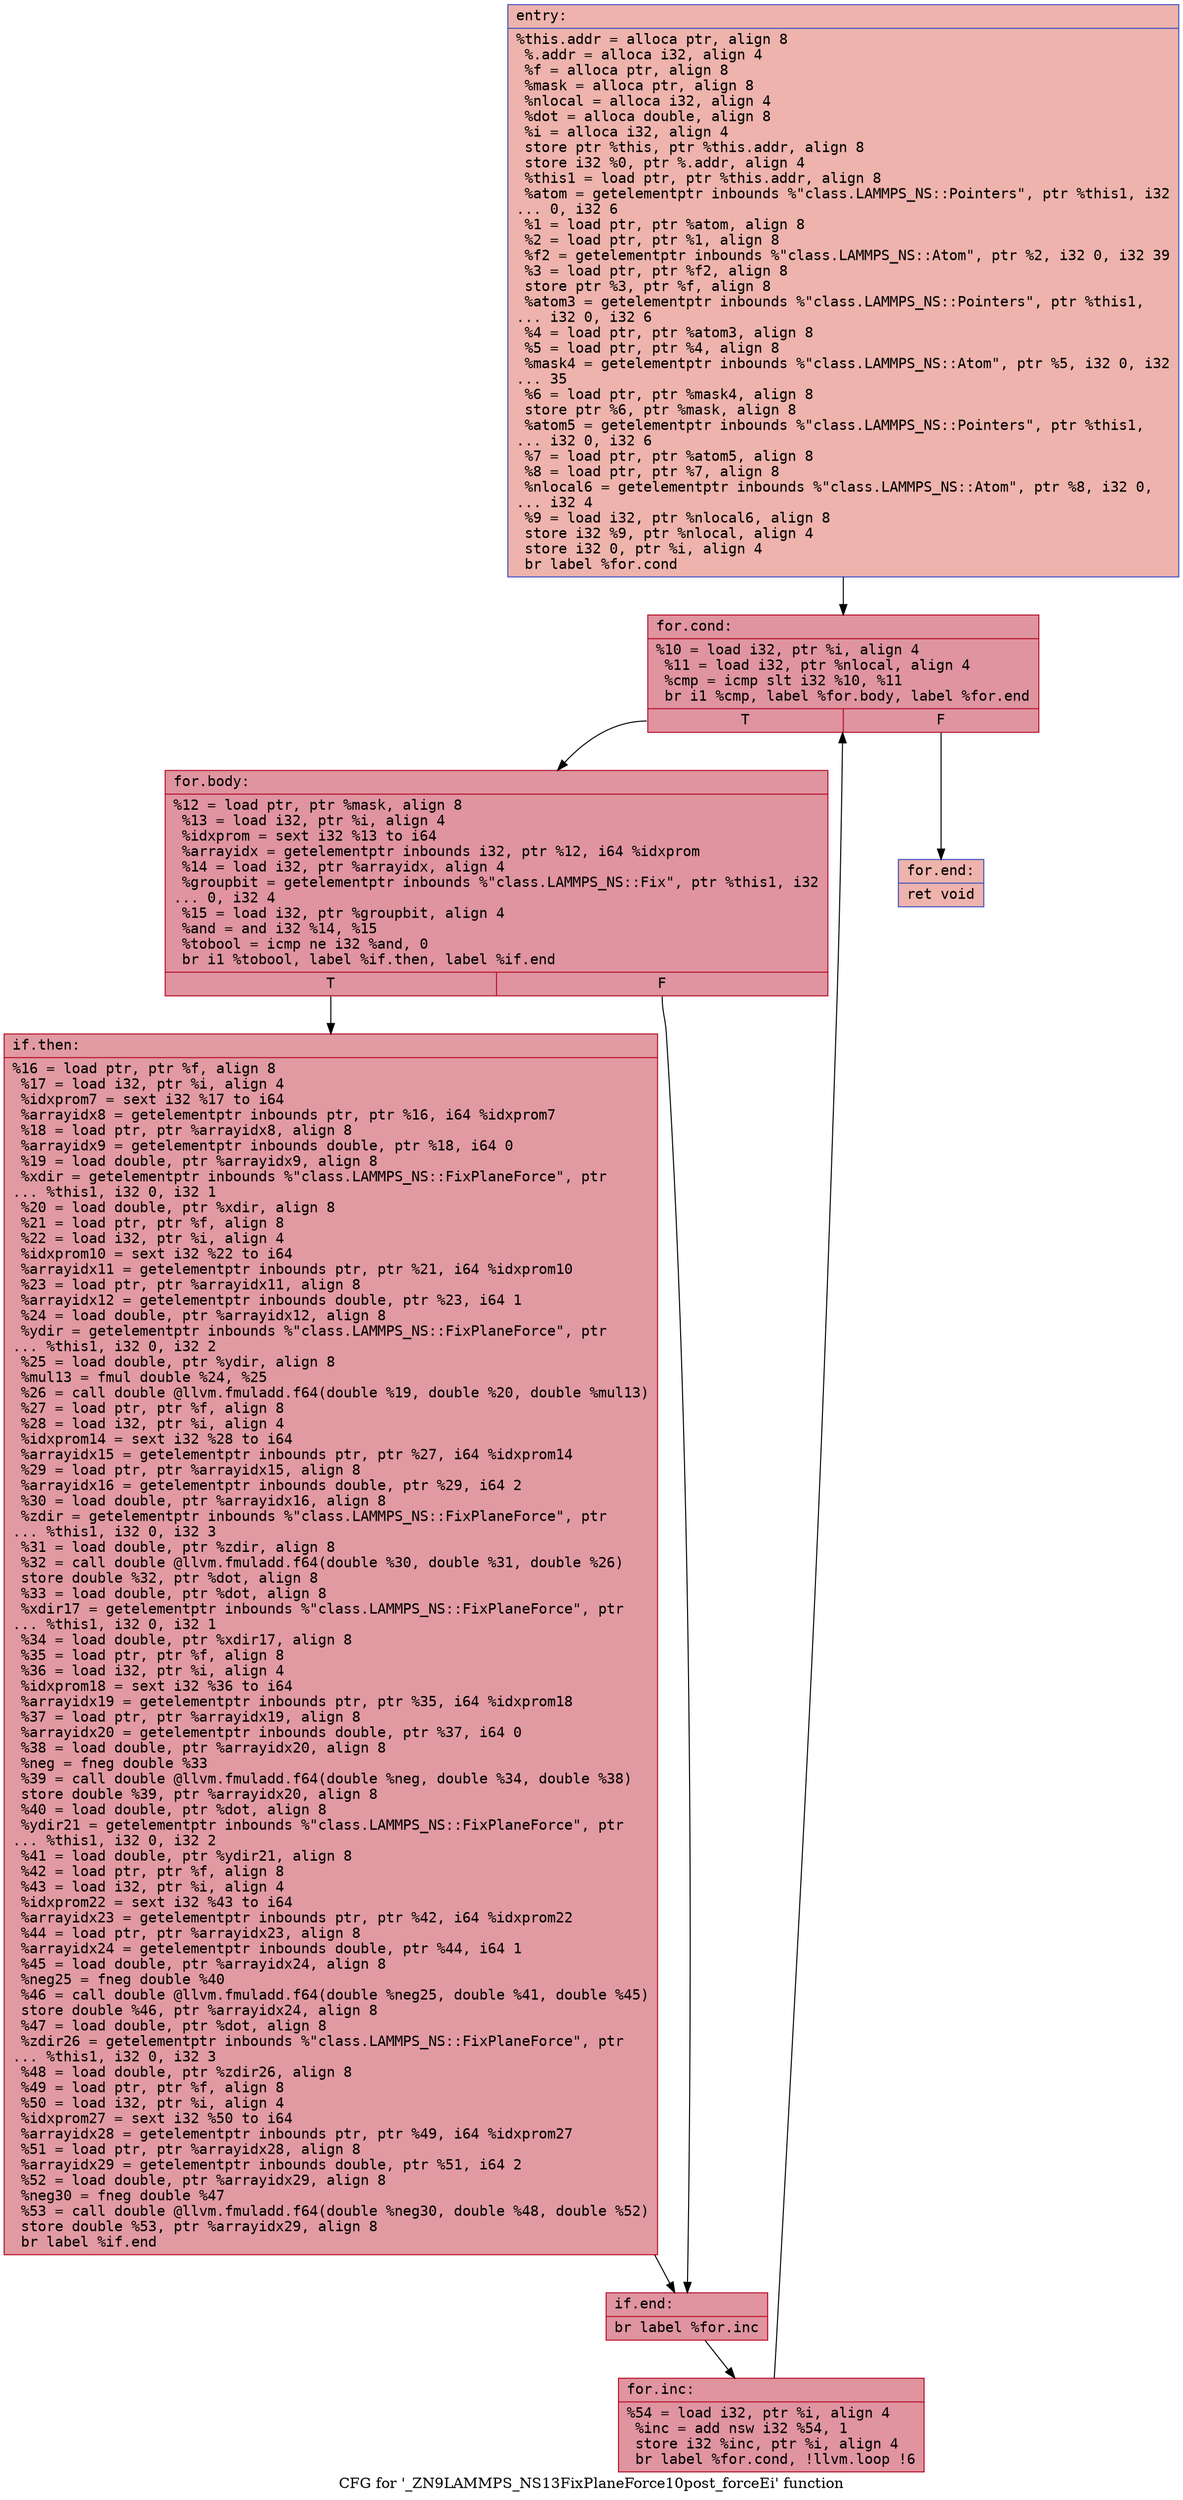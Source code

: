 digraph "CFG for '_ZN9LAMMPS_NS13FixPlaneForce10post_forceEi' function" {
	label="CFG for '_ZN9LAMMPS_NS13FixPlaneForce10post_forceEi' function";

	Node0x55ff698b4ec0 [shape=record,color="#3d50c3ff", style=filled, fillcolor="#d6524470" fontname="Courier",label="{entry:\l|  %this.addr = alloca ptr, align 8\l  %.addr = alloca i32, align 4\l  %f = alloca ptr, align 8\l  %mask = alloca ptr, align 8\l  %nlocal = alloca i32, align 4\l  %dot = alloca double, align 8\l  %i = alloca i32, align 4\l  store ptr %this, ptr %this.addr, align 8\l  store i32 %0, ptr %.addr, align 4\l  %this1 = load ptr, ptr %this.addr, align 8\l  %atom = getelementptr inbounds %\"class.LAMMPS_NS::Pointers\", ptr %this1, i32\l... 0, i32 6\l  %1 = load ptr, ptr %atom, align 8\l  %2 = load ptr, ptr %1, align 8\l  %f2 = getelementptr inbounds %\"class.LAMMPS_NS::Atom\", ptr %2, i32 0, i32 39\l  %3 = load ptr, ptr %f2, align 8\l  store ptr %3, ptr %f, align 8\l  %atom3 = getelementptr inbounds %\"class.LAMMPS_NS::Pointers\", ptr %this1,\l... i32 0, i32 6\l  %4 = load ptr, ptr %atom3, align 8\l  %5 = load ptr, ptr %4, align 8\l  %mask4 = getelementptr inbounds %\"class.LAMMPS_NS::Atom\", ptr %5, i32 0, i32\l... 35\l  %6 = load ptr, ptr %mask4, align 8\l  store ptr %6, ptr %mask, align 8\l  %atom5 = getelementptr inbounds %\"class.LAMMPS_NS::Pointers\", ptr %this1,\l... i32 0, i32 6\l  %7 = load ptr, ptr %atom5, align 8\l  %8 = load ptr, ptr %7, align 8\l  %nlocal6 = getelementptr inbounds %\"class.LAMMPS_NS::Atom\", ptr %8, i32 0,\l... i32 4\l  %9 = load i32, ptr %nlocal6, align 8\l  store i32 %9, ptr %nlocal, align 4\l  store i32 0, ptr %i, align 4\l  br label %for.cond\l}"];
	Node0x55ff698b4ec0 -> Node0x55ff698b6710[tooltip="entry -> for.cond\nProbability 100.00%" ];
	Node0x55ff698b6710 [shape=record,color="#b70d28ff", style=filled, fillcolor="#b70d2870" fontname="Courier",label="{for.cond:\l|  %10 = load i32, ptr %i, align 4\l  %11 = load i32, ptr %nlocal, align 4\l  %cmp = icmp slt i32 %10, %11\l  br i1 %cmp, label %for.body, label %for.end\l|{<s0>T|<s1>F}}"];
	Node0x55ff698b6710:s0 -> Node0x55ff698b69b0[tooltip="for.cond -> for.body\nProbability 96.88%" ];
	Node0x55ff698b6710:s1 -> Node0x55ff698b6a30[tooltip="for.cond -> for.end\nProbability 3.12%" ];
	Node0x55ff698b69b0 [shape=record,color="#b70d28ff", style=filled, fillcolor="#b70d2870" fontname="Courier",label="{for.body:\l|  %12 = load ptr, ptr %mask, align 8\l  %13 = load i32, ptr %i, align 4\l  %idxprom = sext i32 %13 to i64\l  %arrayidx = getelementptr inbounds i32, ptr %12, i64 %idxprom\l  %14 = load i32, ptr %arrayidx, align 4\l  %groupbit = getelementptr inbounds %\"class.LAMMPS_NS::Fix\", ptr %this1, i32\l... 0, i32 4\l  %15 = load i32, ptr %groupbit, align 4\l  %and = and i32 %14, %15\l  %tobool = icmp ne i32 %and, 0\l  br i1 %tobool, label %if.then, label %if.end\l|{<s0>T|<s1>F}}"];
	Node0x55ff698b69b0:s0 -> Node0x55ff698b5dc0[tooltip="for.body -> if.then\nProbability 62.50%" ];
	Node0x55ff698b69b0:s1 -> Node0x55ff698b5e30[tooltip="for.body -> if.end\nProbability 37.50%" ];
	Node0x55ff698b5dc0 [shape=record,color="#b70d28ff", style=filled, fillcolor="#bb1b2c70" fontname="Courier",label="{if.then:\l|  %16 = load ptr, ptr %f, align 8\l  %17 = load i32, ptr %i, align 4\l  %idxprom7 = sext i32 %17 to i64\l  %arrayidx8 = getelementptr inbounds ptr, ptr %16, i64 %idxprom7\l  %18 = load ptr, ptr %arrayidx8, align 8\l  %arrayidx9 = getelementptr inbounds double, ptr %18, i64 0\l  %19 = load double, ptr %arrayidx9, align 8\l  %xdir = getelementptr inbounds %\"class.LAMMPS_NS::FixPlaneForce\", ptr\l... %this1, i32 0, i32 1\l  %20 = load double, ptr %xdir, align 8\l  %21 = load ptr, ptr %f, align 8\l  %22 = load i32, ptr %i, align 4\l  %idxprom10 = sext i32 %22 to i64\l  %arrayidx11 = getelementptr inbounds ptr, ptr %21, i64 %idxprom10\l  %23 = load ptr, ptr %arrayidx11, align 8\l  %arrayidx12 = getelementptr inbounds double, ptr %23, i64 1\l  %24 = load double, ptr %arrayidx12, align 8\l  %ydir = getelementptr inbounds %\"class.LAMMPS_NS::FixPlaneForce\", ptr\l... %this1, i32 0, i32 2\l  %25 = load double, ptr %ydir, align 8\l  %mul13 = fmul double %24, %25\l  %26 = call double @llvm.fmuladd.f64(double %19, double %20, double %mul13)\l  %27 = load ptr, ptr %f, align 8\l  %28 = load i32, ptr %i, align 4\l  %idxprom14 = sext i32 %28 to i64\l  %arrayidx15 = getelementptr inbounds ptr, ptr %27, i64 %idxprom14\l  %29 = load ptr, ptr %arrayidx15, align 8\l  %arrayidx16 = getelementptr inbounds double, ptr %29, i64 2\l  %30 = load double, ptr %arrayidx16, align 8\l  %zdir = getelementptr inbounds %\"class.LAMMPS_NS::FixPlaneForce\", ptr\l... %this1, i32 0, i32 3\l  %31 = load double, ptr %zdir, align 8\l  %32 = call double @llvm.fmuladd.f64(double %30, double %31, double %26)\l  store double %32, ptr %dot, align 8\l  %33 = load double, ptr %dot, align 8\l  %xdir17 = getelementptr inbounds %\"class.LAMMPS_NS::FixPlaneForce\", ptr\l... %this1, i32 0, i32 1\l  %34 = load double, ptr %xdir17, align 8\l  %35 = load ptr, ptr %f, align 8\l  %36 = load i32, ptr %i, align 4\l  %idxprom18 = sext i32 %36 to i64\l  %arrayidx19 = getelementptr inbounds ptr, ptr %35, i64 %idxprom18\l  %37 = load ptr, ptr %arrayidx19, align 8\l  %arrayidx20 = getelementptr inbounds double, ptr %37, i64 0\l  %38 = load double, ptr %arrayidx20, align 8\l  %neg = fneg double %33\l  %39 = call double @llvm.fmuladd.f64(double %neg, double %34, double %38)\l  store double %39, ptr %arrayidx20, align 8\l  %40 = load double, ptr %dot, align 8\l  %ydir21 = getelementptr inbounds %\"class.LAMMPS_NS::FixPlaneForce\", ptr\l... %this1, i32 0, i32 2\l  %41 = load double, ptr %ydir21, align 8\l  %42 = load ptr, ptr %f, align 8\l  %43 = load i32, ptr %i, align 4\l  %idxprom22 = sext i32 %43 to i64\l  %arrayidx23 = getelementptr inbounds ptr, ptr %42, i64 %idxprom22\l  %44 = load ptr, ptr %arrayidx23, align 8\l  %arrayidx24 = getelementptr inbounds double, ptr %44, i64 1\l  %45 = load double, ptr %arrayidx24, align 8\l  %neg25 = fneg double %40\l  %46 = call double @llvm.fmuladd.f64(double %neg25, double %41, double %45)\l  store double %46, ptr %arrayidx24, align 8\l  %47 = load double, ptr %dot, align 8\l  %zdir26 = getelementptr inbounds %\"class.LAMMPS_NS::FixPlaneForce\", ptr\l... %this1, i32 0, i32 3\l  %48 = load double, ptr %zdir26, align 8\l  %49 = load ptr, ptr %f, align 8\l  %50 = load i32, ptr %i, align 4\l  %idxprom27 = sext i32 %50 to i64\l  %arrayidx28 = getelementptr inbounds ptr, ptr %49, i64 %idxprom27\l  %51 = load ptr, ptr %arrayidx28, align 8\l  %arrayidx29 = getelementptr inbounds double, ptr %51, i64 2\l  %52 = load double, ptr %arrayidx29, align 8\l  %neg30 = fneg double %47\l  %53 = call double @llvm.fmuladd.f64(double %neg30, double %48, double %52)\l  store double %53, ptr %arrayidx29, align 8\l  br label %if.end\l}"];
	Node0x55ff698b5dc0 -> Node0x55ff698b5e30[tooltip="if.then -> if.end\nProbability 100.00%" ];
	Node0x55ff698b5e30 [shape=record,color="#b70d28ff", style=filled, fillcolor="#b70d2870" fontname="Courier",label="{if.end:\l|  br label %for.inc\l}"];
	Node0x55ff698b5e30 -> Node0x55ff698bad40[tooltip="if.end -> for.inc\nProbability 100.00%" ];
	Node0x55ff698bad40 [shape=record,color="#b70d28ff", style=filled, fillcolor="#b70d2870" fontname="Courier",label="{for.inc:\l|  %54 = load i32, ptr %i, align 4\l  %inc = add nsw i32 %54, 1\l  store i32 %inc, ptr %i, align 4\l  br label %for.cond, !llvm.loop !6\l}"];
	Node0x55ff698bad40 -> Node0x55ff698b6710[tooltip="for.inc -> for.cond\nProbability 100.00%" ];
	Node0x55ff698b6a30 [shape=record,color="#3d50c3ff", style=filled, fillcolor="#d6524470" fontname="Courier",label="{for.end:\l|  ret void\l}"];
}
